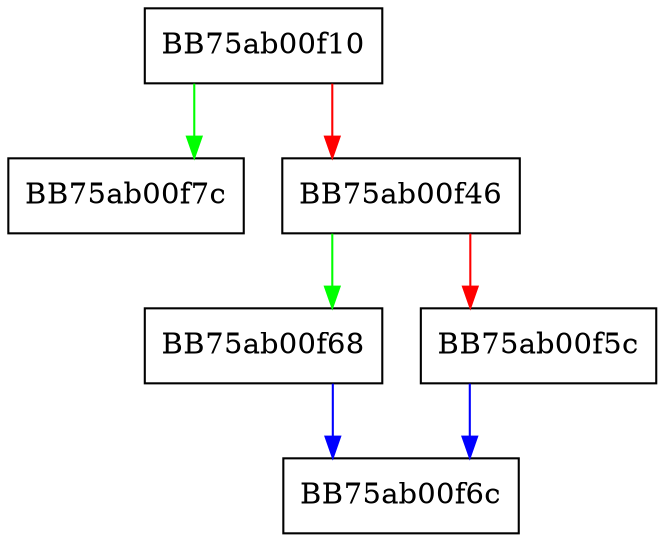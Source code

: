 digraph bm_lua_api_GetModAddress {
  node [shape="box"];
  graph [splines=ortho];
  BB75ab00f10 -> BB75ab00f7c [color="green"];
  BB75ab00f10 -> BB75ab00f46 [color="red"];
  BB75ab00f46 -> BB75ab00f68 [color="green"];
  BB75ab00f46 -> BB75ab00f5c [color="red"];
  BB75ab00f5c -> BB75ab00f6c [color="blue"];
  BB75ab00f68 -> BB75ab00f6c [color="blue"];
}
